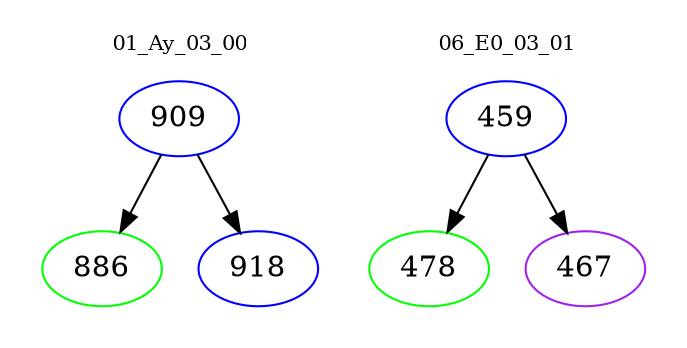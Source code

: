 digraph{
subgraph cluster_0 {
color = white
label = "01_Ay_03_00";
fontsize=10;
T0_909 [label="909", color="blue"]
T0_909 -> T0_886 [color="black"]
T0_886 [label="886", color="green"]
T0_909 -> T0_918 [color="black"]
T0_918 [label="918", color="blue"]
}
subgraph cluster_1 {
color = white
label = "06_E0_03_01";
fontsize=10;
T1_459 [label="459", color="blue"]
T1_459 -> T1_478 [color="black"]
T1_478 [label="478", color="green"]
T1_459 -> T1_467 [color="black"]
T1_467 [label="467", color="purple"]
}
}
